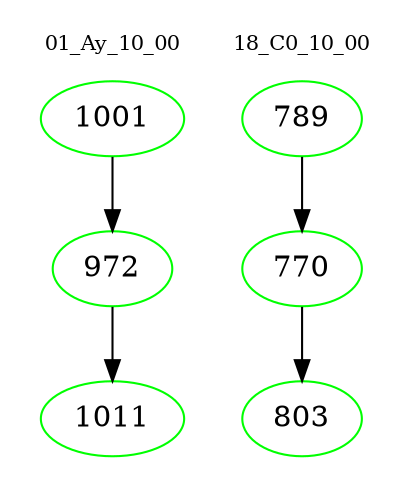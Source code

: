 digraph{
subgraph cluster_0 {
color = white
label = "01_Ay_10_00";
fontsize=10;
T0_1001 [label="1001", color="green"]
T0_1001 -> T0_972 [color="black"]
T0_972 [label="972", color="green"]
T0_972 -> T0_1011 [color="black"]
T0_1011 [label="1011", color="green"]
}
subgraph cluster_1 {
color = white
label = "18_C0_10_00";
fontsize=10;
T1_789 [label="789", color="green"]
T1_789 -> T1_770 [color="black"]
T1_770 [label="770", color="green"]
T1_770 -> T1_803 [color="black"]
T1_803 [label="803", color="green"]
}
}
